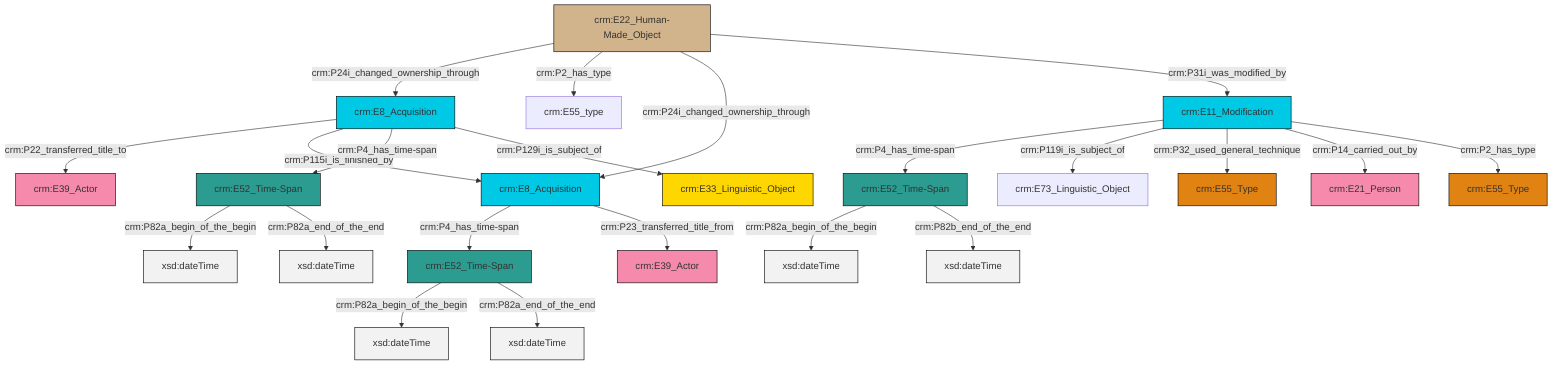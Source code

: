 graph TD
classDef Literal fill:#f2f2f2,stroke:#000000;
classDef CRM_Entity fill:#FFFFFF,stroke:#000000;
classDef Temporal_Entity fill:#00C9E6, stroke:#000000;
classDef Type fill:#E18312, stroke:#000000;
classDef Time-Span fill:#2C9C91, stroke:#000000;
classDef Appellation fill:#FFEB7F, stroke:#000000;
classDef Place fill:#008836, stroke:#000000;
classDef Persistent_Item fill:#B266B2, stroke:#000000;
classDef Conceptual_Object fill:#FFD700, stroke:#000000;
classDef Physical_Thing fill:#D2B48C, stroke:#000000;
classDef Actor fill:#f58aad, stroke:#000000;
classDef PC_Classes fill:#4ce600, stroke:#000000;
classDef Multi fill:#cccccc,stroke:#000000;

2["crm:E8_Acquisition"]:::Temporal_Entity -->|crm:P22_transferred_title_to| 3["crm:E39_Actor"]:::Actor
6["crm:E11_Modification"]:::Temporal_Entity -->|crm:P4_has_time-span| 7["crm:E52_Time-Span"]:::Time-Span
10["crm:E52_Time-Span"]:::Time-Span -->|crm:P82a_begin_of_the_begin| 11[xsd:dateTime]:::Literal
2["crm:E8_Acquisition"]:::Temporal_Entity -->|crm:P115i_is_finished_by| 0["crm:E8_Acquisition"]:::Temporal_Entity
17["crm:E22_Human-Made_Object"]:::Physical_Thing -->|crm:P24i_changed_ownership_through| 2["crm:E8_Acquisition"]:::Temporal_Entity
6["crm:E11_Modification"]:::Temporal_Entity -->|crm:P119i_is_subject_of| 15["crm:E73_Linguistic_Object"]:::Default
2["crm:E8_Acquisition"]:::Temporal_Entity -->|crm:P4_has_time-span| 10["crm:E52_Time-Span"]:::Time-Span
0["crm:E8_Acquisition"]:::Temporal_Entity -->|crm:P4_has_time-span| 20["crm:E52_Time-Span"]:::Time-Span
2["crm:E8_Acquisition"]:::Temporal_Entity -->|crm:P129i_is_subject_of| 13["crm:E33_Linguistic_Object"]:::Conceptual_Object
20["crm:E52_Time-Span"]:::Time-Span -->|crm:P82a_begin_of_the_begin| 21[xsd:dateTime]:::Literal
10["crm:E52_Time-Span"]:::Time-Span -->|crm:P82a_end_of_the_end| 22[xsd:dateTime]:::Literal
17["crm:E22_Human-Made_Object"]:::Physical_Thing -->|crm:P2_has_type| 8["crm:E55_type"]:::Default
6["crm:E11_Modification"]:::Temporal_Entity -->|crm:P32_used_general_technique| 23["crm:E55_Type"]:::Type
0["crm:E8_Acquisition"]:::Temporal_Entity -->|crm:P23_transferred_title_from| 24["crm:E39_Actor"]:::Actor
17["crm:E22_Human-Made_Object"]:::Physical_Thing -->|crm:P24i_changed_ownership_through| 0["crm:E8_Acquisition"]:::Temporal_Entity
6["crm:E11_Modification"]:::Temporal_Entity -->|crm:P14_carried_out_by| 4["crm:E21_Person"]:::Actor
7["crm:E52_Time-Span"]:::Time-Span -->|crm:P82a_begin_of_the_begin| 29[xsd:dateTime]:::Literal
17["crm:E22_Human-Made_Object"]:::Physical_Thing -->|crm:P31i_was_modified_by| 6["crm:E11_Modification"]:::Temporal_Entity
20["crm:E52_Time-Span"]:::Time-Span -->|crm:P82a_end_of_the_end| 33[xsd:dateTime]:::Literal
7["crm:E52_Time-Span"]:::Time-Span -->|crm:P82b_end_of_the_end| 35[xsd:dateTime]:::Literal
6["crm:E11_Modification"]:::Temporal_Entity -->|crm:P2_has_type| 31["crm:E55_Type"]:::Type